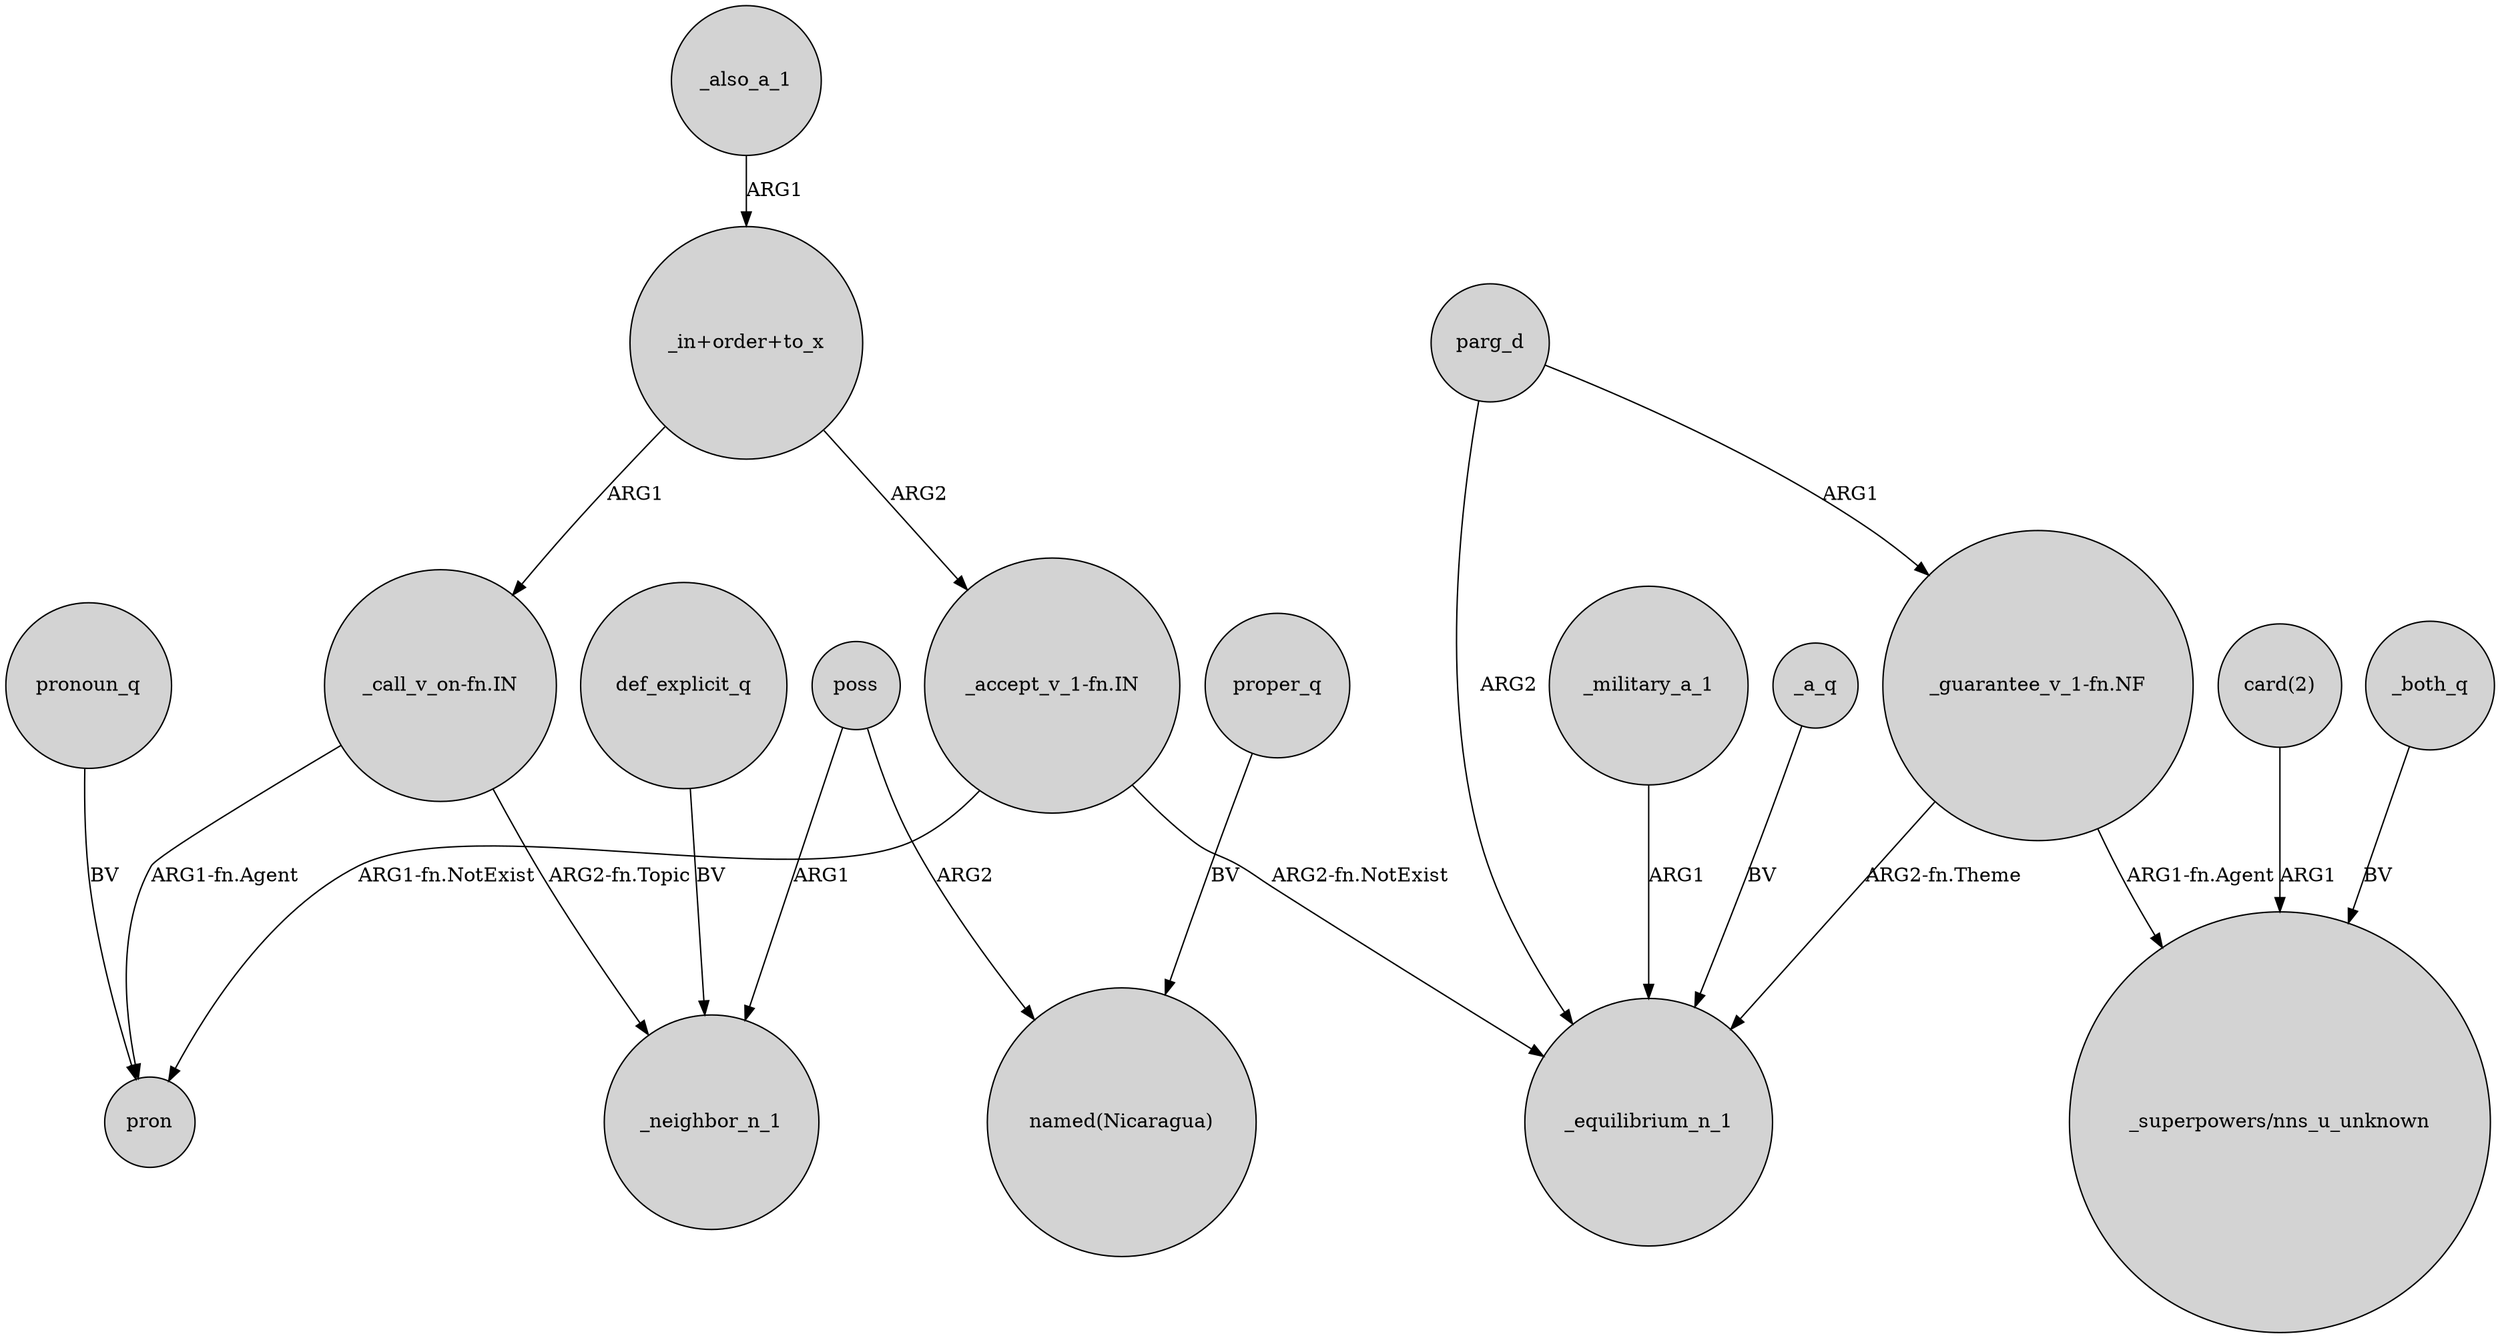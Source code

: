 digraph {
	node [shape=circle style=filled]
	_also_a_1 -> "_in+order+to_x" [label=ARG1]
	"_in+order+to_x" -> "_accept_v_1-fn.IN" [label=ARG2]
	"_in+order+to_x" -> "_call_v_on-fn.IN" [label=ARG1]
	parg_d -> "_guarantee_v_1-fn.NF" [label=ARG1]
	"_guarantee_v_1-fn.NF" -> "_superpowers/nns_u_unknown" [label="ARG1-fn.Agent"]
	poss -> _neighbor_n_1 [label=ARG1]
	"_accept_v_1-fn.IN" -> pron [label="ARG1-fn.NotExist"]
	"card(2)" -> "_superpowers/nns_u_unknown" [label=ARG1]
	_military_a_1 -> _equilibrium_n_1 [label=ARG1]
	"_call_v_on-fn.IN" -> pron [label="ARG1-fn.Agent"]
	"_call_v_on-fn.IN" -> _neighbor_n_1 [label="ARG2-fn.Topic"]
	pronoun_q -> pron [label=BV]
	def_explicit_q -> _neighbor_n_1 [label=BV]
	parg_d -> _equilibrium_n_1 [label=ARG2]
	"_accept_v_1-fn.IN" -> _equilibrium_n_1 [label="ARG2-fn.NotExist"]
	"_guarantee_v_1-fn.NF" -> _equilibrium_n_1 [label="ARG2-fn.Theme"]
	proper_q -> "named(Nicaragua)" [label=BV]
	_a_q -> _equilibrium_n_1 [label=BV]
	_both_q -> "_superpowers/nns_u_unknown" [label=BV]
	poss -> "named(Nicaragua)" [label=ARG2]
}
